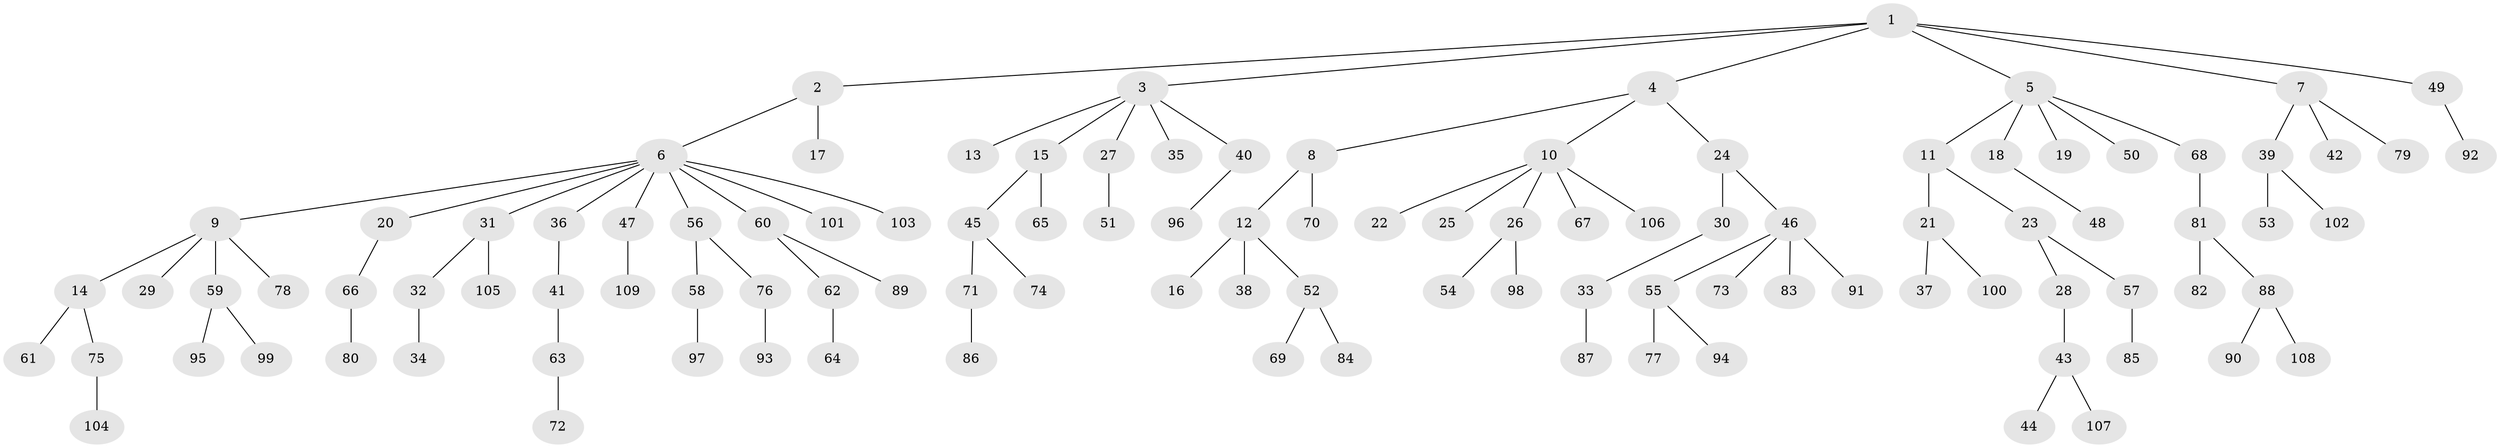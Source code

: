 // coarse degree distribution, {6: 0.039473684210526314, 2: 0.18421052631578946, 5: 0.05263157894736842, 13: 0.013157894736842105, 3: 0.09210526315789473, 4: 0.013157894736842105, 1: 0.6052631578947368}
// Generated by graph-tools (version 1.1) at 2025/52/02/27/25 19:52:12]
// undirected, 109 vertices, 108 edges
graph export_dot {
graph [start="1"]
  node [color=gray90,style=filled];
  1;
  2;
  3;
  4;
  5;
  6;
  7;
  8;
  9;
  10;
  11;
  12;
  13;
  14;
  15;
  16;
  17;
  18;
  19;
  20;
  21;
  22;
  23;
  24;
  25;
  26;
  27;
  28;
  29;
  30;
  31;
  32;
  33;
  34;
  35;
  36;
  37;
  38;
  39;
  40;
  41;
  42;
  43;
  44;
  45;
  46;
  47;
  48;
  49;
  50;
  51;
  52;
  53;
  54;
  55;
  56;
  57;
  58;
  59;
  60;
  61;
  62;
  63;
  64;
  65;
  66;
  67;
  68;
  69;
  70;
  71;
  72;
  73;
  74;
  75;
  76;
  77;
  78;
  79;
  80;
  81;
  82;
  83;
  84;
  85;
  86;
  87;
  88;
  89;
  90;
  91;
  92;
  93;
  94;
  95;
  96;
  97;
  98;
  99;
  100;
  101;
  102;
  103;
  104;
  105;
  106;
  107;
  108;
  109;
  1 -- 2;
  1 -- 3;
  1 -- 4;
  1 -- 5;
  1 -- 7;
  1 -- 49;
  2 -- 6;
  2 -- 17;
  3 -- 13;
  3 -- 15;
  3 -- 27;
  3 -- 35;
  3 -- 40;
  4 -- 8;
  4 -- 10;
  4 -- 24;
  5 -- 11;
  5 -- 18;
  5 -- 19;
  5 -- 50;
  5 -- 68;
  6 -- 9;
  6 -- 20;
  6 -- 31;
  6 -- 36;
  6 -- 47;
  6 -- 56;
  6 -- 60;
  6 -- 101;
  6 -- 103;
  7 -- 39;
  7 -- 42;
  7 -- 79;
  8 -- 12;
  8 -- 70;
  9 -- 14;
  9 -- 29;
  9 -- 59;
  9 -- 78;
  10 -- 22;
  10 -- 25;
  10 -- 26;
  10 -- 67;
  10 -- 106;
  11 -- 21;
  11 -- 23;
  12 -- 16;
  12 -- 38;
  12 -- 52;
  14 -- 61;
  14 -- 75;
  15 -- 45;
  15 -- 65;
  18 -- 48;
  20 -- 66;
  21 -- 37;
  21 -- 100;
  23 -- 28;
  23 -- 57;
  24 -- 30;
  24 -- 46;
  26 -- 54;
  26 -- 98;
  27 -- 51;
  28 -- 43;
  30 -- 33;
  31 -- 32;
  31 -- 105;
  32 -- 34;
  33 -- 87;
  36 -- 41;
  39 -- 53;
  39 -- 102;
  40 -- 96;
  41 -- 63;
  43 -- 44;
  43 -- 107;
  45 -- 71;
  45 -- 74;
  46 -- 55;
  46 -- 73;
  46 -- 83;
  46 -- 91;
  47 -- 109;
  49 -- 92;
  52 -- 69;
  52 -- 84;
  55 -- 77;
  55 -- 94;
  56 -- 58;
  56 -- 76;
  57 -- 85;
  58 -- 97;
  59 -- 95;
  59 -- 99;
  60 -- 62;
  60 -- 89;
  62 -- 64;
  63 -- 72;
  66 -- 80;
  68 -- 81;
  71 -- 86;
  75 -- 104;
  76 -- 93;
  81 -- 82;
  81 -- 88;
  88 -- 90;
  88 -- 108;
}
